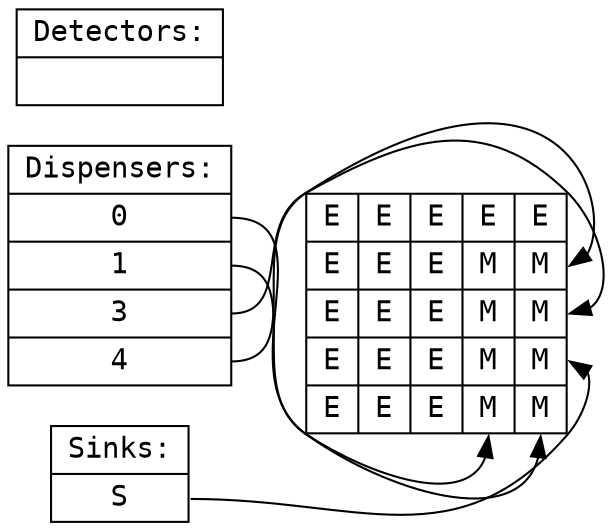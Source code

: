 digraph step {rankdir=LR;node [shape=record,fontname="Inconsolata"];
dispenser [label="Dispensers:|<d9>0|<d11>1|<d7>3|<d6>4"];
sink [label="Sinks:|<s8>S"];
detector [label="Detectors:|"];
board [label="{<f00>E|<f01>E|<f02>E|<f03>E|<f04>E}|{<f10>E|<f11>E|<f12>E|<f13>M|<f14>M}|{<f20>E|<f21>E|<f22>E|<f23>M|<f24>M}|{<f30>E|<f31>E|<f32>E|<f33>M|<f34>M}|{<f40>E|<f41>E|<f42>E|<f43>M|<f44>M}"];
dispenser:d9 -> board:f44
dispenser:d11 -> board:f43
dispenser:d7 -> board:f24
dispenser:d6 -> board:f14
sink:s8 -> board:f34
}
